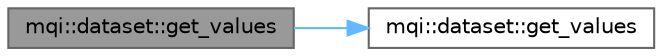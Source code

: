 digraph "mqi::dataset::get_values"
{
 // LATEX_PDF_SIZE
  bgcolor="transparent";
  edge [fontname=Helvetica,fontsize=10,labelfontname=Helvetica,labelfontsize=10];
  node [fontname=Helvetica,fontsize=10,shape=box,height=0.2,width=0.4];
  rankdir="LR";
  Node1 [id="Node000001",label="mqi::dataset::get_values",height=0.2,width=0.4,color="gray40", fillcolor="grey60", style="filled", fontcolor="black",tooltip="Gets values for a data element specified by its keyword."];
  Node1 -> Node2 [id="edge1_Node000001_Node000002",color="steelblue1",style="solid",tooltip=" "];
  Node2 [id="Node000002",label="mqi::dataset::get_values",height=0.2,width=0.4,color="grey40", fillcolor="white", style="filled",URL="$classmqi_1_1dataset.html#a130e4628d63df284815b13831b5e6621",tooltip="Extracts and converts values from a raw DICOM byte stream into a vector of floats."];
}

